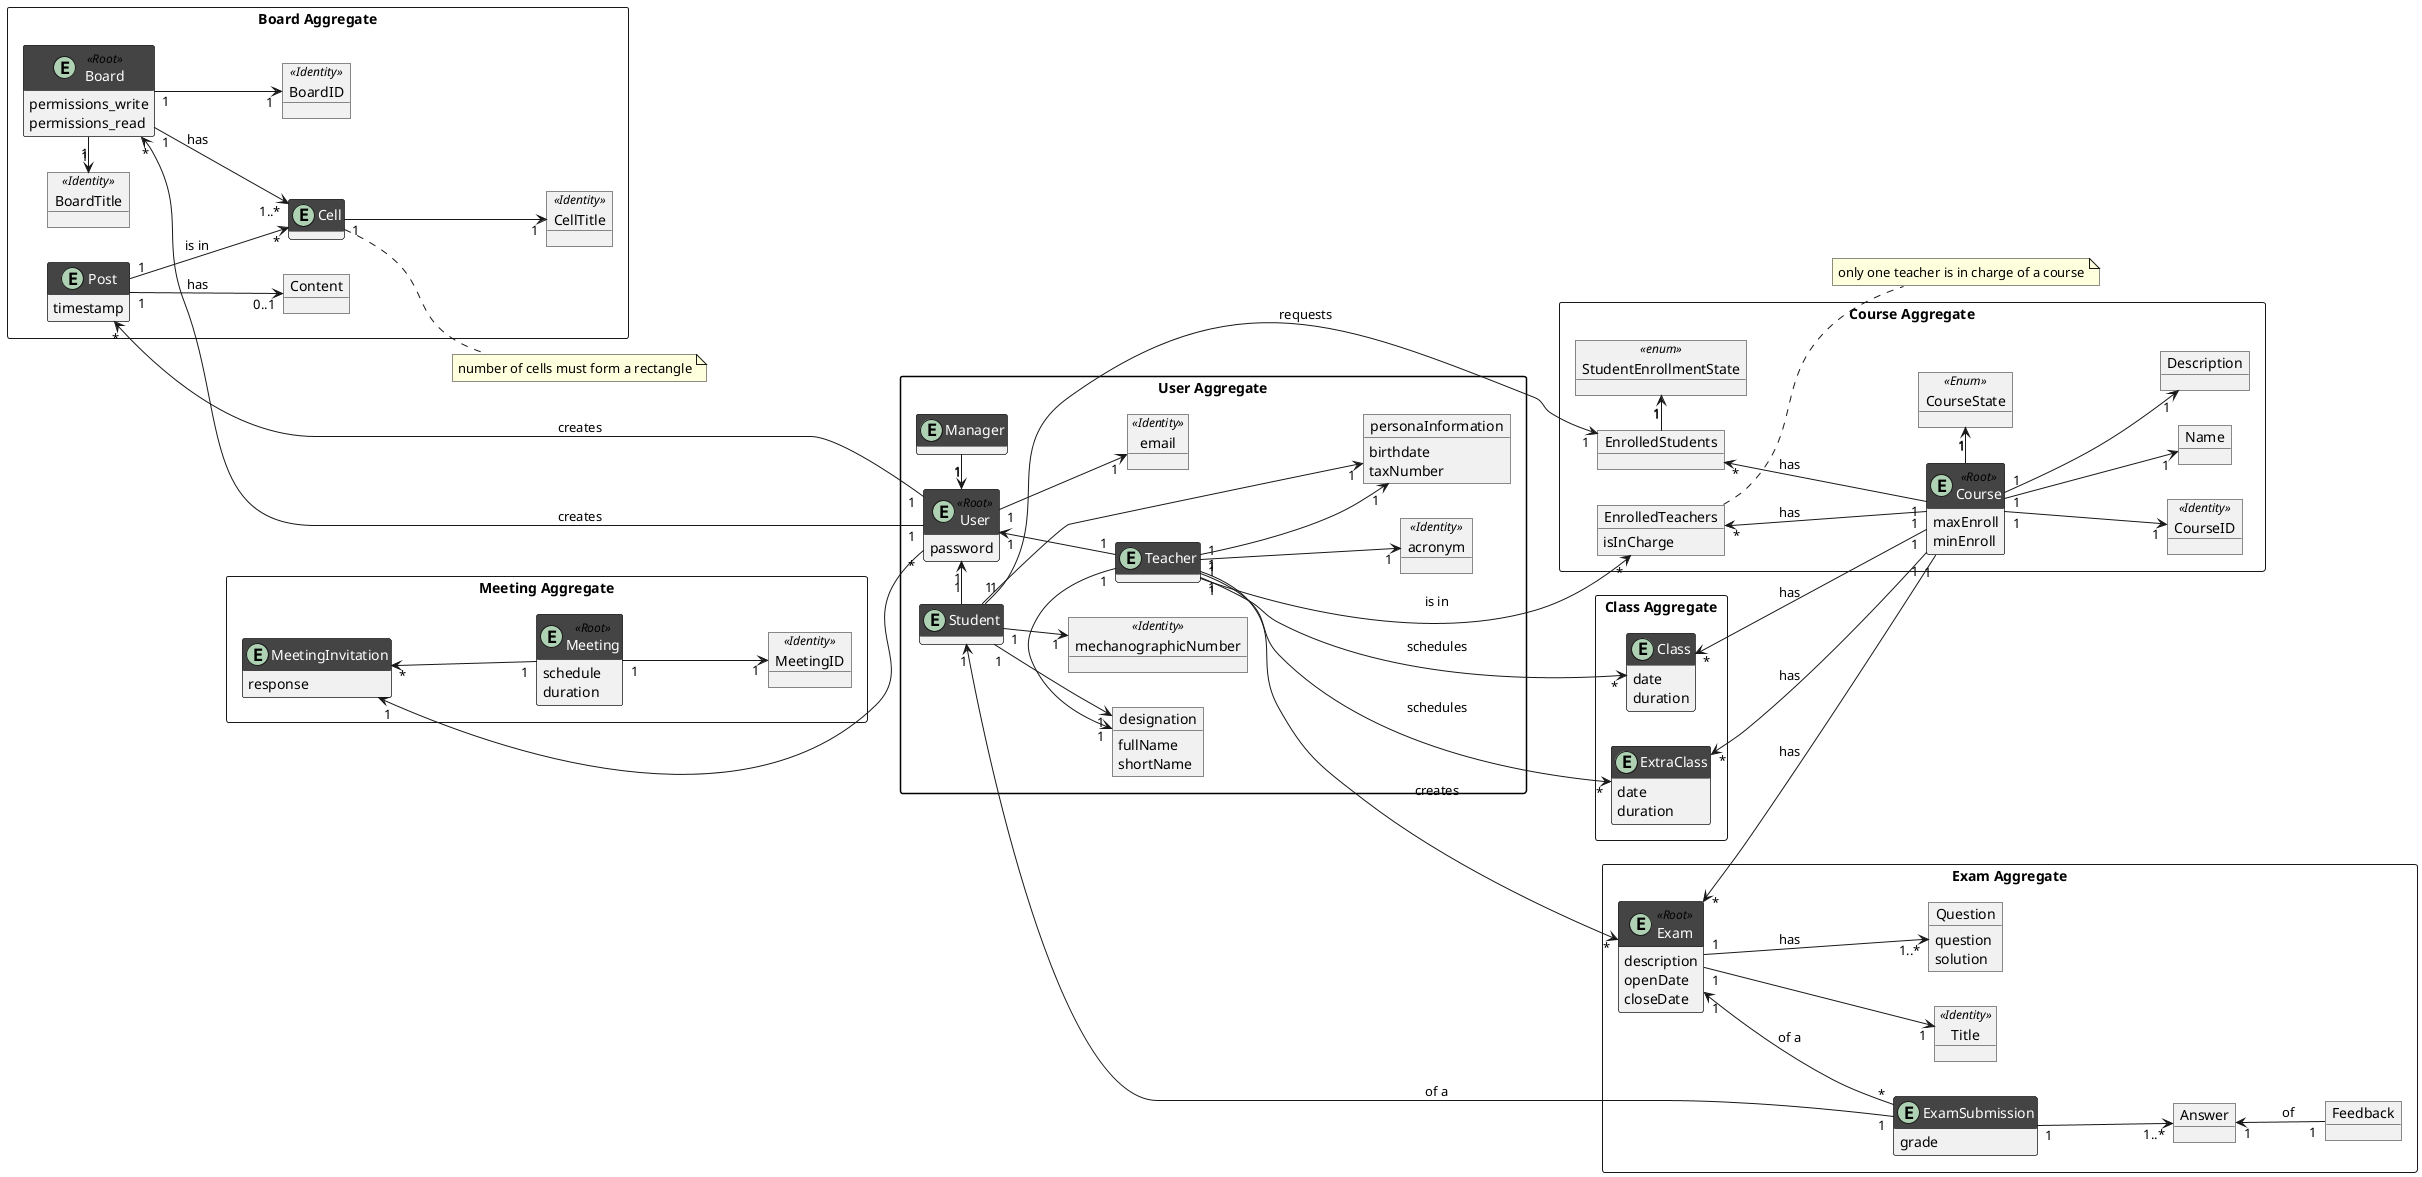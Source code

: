 @startuml
hide methods
left to right direction
skinparam classAttributeIconSize 0
skinparam classFontColor automatic
skinparam classHeaderBackgroundColor #4
skinparam packageStyle rectangle


'//--//--//--//--//--/ User /--//--//--//--//--//--//

package "User Aggregate"{

    Entity User <<Root>> {
        password
    }

    Object email <<Identity>> {
    }

    Object designation {
        fullName
        shortName
    }

    Entity Teacher {
    }

    Object acronym <<Identity>>{
    }

    Entity Student {
    }

    Object mechanographicNumber <<Identity>>{
    }

    Entity Manager {
    }

    Object personaInformation {
        birthdate
        taxNumber
    }

}

'//--//--//--//--//--/ Exam /--//--//--//--//--//--//

package "Exam Aggregate" <<Rectangle>> {

    Entity Exam <<Root>> {
        description
        openDate
        closeDate
    }

    Object Title <<Identity>>{
    }

    Object Question {
        question
        solution
    }

    Object Feedback {
    }

    Entity ExamSubmission {
    grade
    }

    Object Answer {
    }

}


'//--//--//--//--//--/ Board /--//--//--//--//--//--//
package "Board Aggregate" <<Rectangle>> {
    Entity Board <<Root>>
    {
        permissions_write
        permissions_read
    }

    Entity Post
    {
        timestamp
    }

    Object Content {

    }
    Entity Cell
    {
    }

    Object BoardID {
    }

    Object BoardTitle <<Identity>> {
    }

    Object CellTitle <<Identity>> {
    }

}

'//--//--//--//--//--/ Meeting /--//--//--//--//--//--//
package "Meeting Aggregate" <<Rectangle>> {
    Entity Meeting <<Root>>
    {
        schedule
        duration
    }
    Entity MeetingInvitation {
    response
    }

    Object BoardID <<Identity>> {
    }

    Object MeetingID <<Identity>>{
    }
}
'//--//--//--//--//--/ Course /--//--//--//--//--//--//
package "Course Aggregate" <<Rectangle>> {

Entity Course <<Root>>
{
    maxEnroll
    minEnroll
}

Object CourseID <<Identity>>{
}

Object Name {
}

Object CourseState <<enum>> {
}
Object StudentEnrollmentState <<enum>> {
}

Object Description {
}


Object EnrolledStudents {
}

Object EnrolledTeachers{
    isInCharge
}

Object CourseState <<Enum>> {

}

}

package "Class Aggregate" <<Rectangle>> {
    Entity Class
    {
        date
        duration
    }

    Entity ExtraClass
    {
        date
        duration
    }
}

'//--//--//

'//--//--//--//--//--/ User /--//--//--//--//--//--//

    User "1" <-- "1" Teacher
    User "1" <-l- "1" Student
    User "1" <-r- "1" Manager
    Teacher "1" --> "1"acronym
    Student "1" --> "1" mechanographicNumber
    User "1"-->"1" email

    Teacher "1" -l-> "1" designation
    Student "1" --> "1" designation
    Teacher "1" --> "1" personaInformation
    Student "1" --> "1" personaInformation

'//--//--//--//--//--/ Exam /--//--//--//--//--//--//

    Exam "1" --> "1..*" Question : has
    Exam "1" <-- "*" ExamSubmission : of a
    Student "1" <----- "1" ExamSubmission : of a
    Teacher "1" --> "*" Exam : creates
    Answer "1"<--"1" Feedback : of
    ExamSubmission "1"-->"1..*" Answer
    Exam "*" <-- "1" Course : has
    Exam "1" --> "1" Title

'//--//--//--//--//--/ Board /--//--//--//--//--//--//

    User "1" -u----> "*" Board : creates
    User "1" --> "*" Post : creates
    Post "1" --> "0..1" Content : has
    Board "1" --> "1..*" Cell : has
    Board "1" --> "1" BoardID
    Board "1" -l-> "1" BoardTitle
    Post "1" --> "*" Cell : is in
    Cell "1" --> "1" CellTitle

    note right of Cell : number of cells must form a rectangle

'//--//--//--//--//--/ Meeting /--//--//--//--//--//--//

    User "*" -u---> "1" MeetingInvitation
    MeetingInvitation "*" <-- "1" Meeting
    Meeting "1"--> "1"MeetingID

'//--//--//--//--//--/ Course /--//--//--//--//--//--//

    Class "*" <--l- "1" Course : has
    ExtraClass "*" <-- "1" Course : has
    Teacher "1" --> "*" Class : schedules
    Teacher "1" --> "*" ExtraClass : schedules
    Teacher "1" --> "*" EnrolledTeachers : is in
    EnrolledTeachers "*" <-- "1" Course : has
    EnrolledStudents "*" <-- "1" Course : has
    Course "1"-r->"1" CourseState
    Course "1" --> "1" CourseID
    Course "1"-->"1" Name
    Course "1"--> "1"Description
    Student "1"--> "1"EnrolledStudents : requests
    EnrolledStudents"1" -r-> "1"StudentEnrollmentState

    note right of EnrolledTeachers : only one teacher is in charge of a course
@enduml